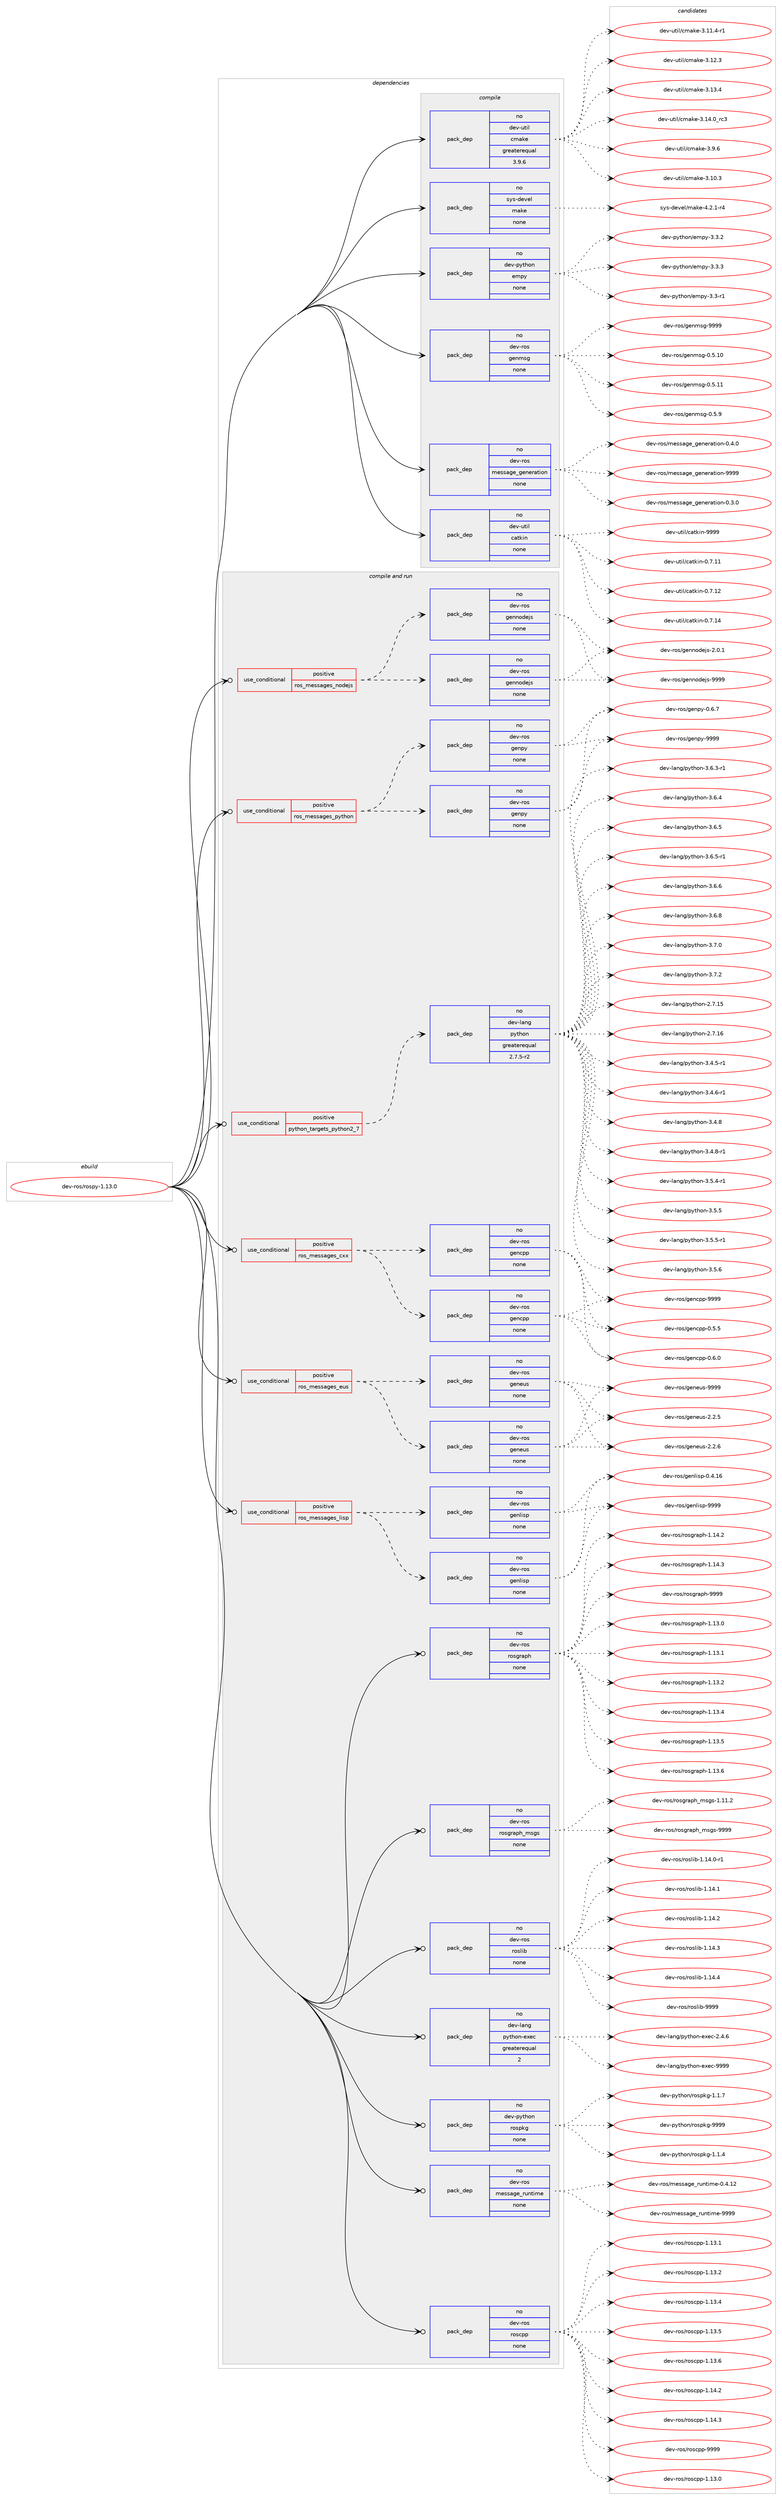 digraph prolog {

# *************
# Graph options
# *************

newrank=true;
concentrate=true;
compound=true;
graph [rankdir=LR,fontname=Helvetica,fontsize=10,ranksep=1.5];#, ranksep=2.5, nodesep=0.2];
edge  [arrowhead=vee];
node  [fontname=Helvetica,fontsize=10];

# **********
# The ebuild
# **********

subgraph cluster_leftcol {
color=gray;
rank=same;
label=<<i>ebuild</i>>;
id [label="dev-ros/rospy-1.13.0", color=red, width=4, href="../dev-ros/rospy-1.13.0.svg"];
}

# ****************
# The dependencies
# ****************

subgraph cluster_midcol {
color=gray;
label=<<i>dependencies</i>>;
subgraph cluster_compile {
fillcolor="#eeeeee";
style=filled;
label=<<i>compile</i>>;
subgraph pack1053032 {
dependency1466496 [label=<<TABLE BORDER="0" CELLBORDER="1" CELLSPACING="0" CELLPADDING="4" WIDTH="220"><TR><TD ROWSPAN="6" CELLPADDING="30">pack_dep</TD></TR><TR><TD WIDTH="110">no</TD></TR><TR><TD>dev-python</TD></TR><TR><TD>empy</TD></TR><TR><TD>none</TD></TR><TR><TD></TD></TR></TABLE>>, shape=none, color=blue];
}
id:e -> dependency1466496:w [weight=20,style="solid",arrowhead="vee"];
subgraph pack1053033 {
dependency1466497 [label=<<TABLE BORDER="0" CELLBORDER="1" CELLSPACING="0" CELLPADDING="4" WIDTH="220"><TR><TD ROWSPAN="6" CELLPADDING="30">pack_dep</TD></TR><TR><TD WIDTH="110">no</TD></TR><TR><TD>dev-ros</TD></TR><TR><TD>genmsg</TD></TR><TR><TD>none</TD></TR><TR><TD></TD></TR></TABLE>>, shape=none, color=blue];
}
id:e -> dependency1466497:w [weight=20,style="solid",arrowhead="vee"];
subgraph pack1053034 {
dependency1466498 [label=<<TABLE BORDER="0" CELLBORDER="1" CELLSPACING="0" CELLPADDING="4" WIDTH="220"><TR><TD ROWSPAN="6" CELLPADDING="30">pack_dep</TD></TR><TR><TD WIDTH="110">no</TD></TR><TR><TD>dev-ros</TD></TR><TR><TD>message_generation</TD></TR><TR><TD>none</TD></TR><TR><TD></TD></TR></TABLE>>, shape=none, color=blue];
}
id:e -> dependency1466498:w [weight=20,style="solid",arrowhead="vee"];
subgraph pack1053035 {
dependency1466499 [label=<<TABLE BORDER="0" CELLBORDER="1" CELLSPACING="0" CELLPADDING="4" WIDTH="220"><TR><TD ROWSPAN="6" CELLPADDING="30">pack_dep</TD></TR><TR><TD WIDTH="110">no</TD></TR><TR><TD>dev-util</TD></TR><TR><TD>catkin</TD></TR><TR><TD>none</TD></TR><TR><TD></TD></TR></TABLE>>, shape=none, color=blue];
}
id:e -> dependency1466499:w [weight=20,style="solid",arrowhead="vee"];
subgraph pack1053036 {
dependency1466500 [label=<<TABLE BORDER="0" CELLBORDER="1" CELLSPACING="0" CELLPADDING="4" WIDTH="220"><TR><TD ROWSPAN="6" CELLPADDING="30">pack_dep</TD></TR><TR><TD WIDTH="110">no</TD></TR><TR><TD>dev-util</TD></TR><TR><TD>cmake</TD></TR><TR><TD>greaterequal</TD></TR><TR><TD>3.9.6</TD></TR></TABLE>>, shape=none, color=blue];
}
id:e -> dependency1466500:w [weight=20,style="solid",arrowhead="vee"];
subgraph pack1053037 {
dependency1466501 [label=<<TABLE BORDER="0" CELLBORDER="1" CELLSPACING="0" CELLPADDING="4" WIDTH="220"><TR><TD ROWSPAN="6" CELLPADDING="30">pack_dep</TD></TR><TR><TD WIDTH="110">no</TD></TR><TR><TD>sys-devel</TD></TR><TR><TD>make</TD></TR><TR><TD>none</TD></TR><TR><TD></TD></TR></TABLE>>, shape=none, color=blue];
}
id:e -> dependency1466501:w [weight=20,style="solid",arrowhead="vee"];
}
subgraph cluster_compileandrun {
fillcolor="#eeeeee";
style=filled;
label=<<i>compile and run</i>>;
subgraph cond390074 {
dependency1466502 [label=<<TABLE BORDER="0" CELLBORDER="1" CELLSPACING="0" CELLPADDING="4"><TR><TD ROWSPAN="3" CELLPADDING="10">use_conditional</TD></TR><TR><TD>positive</TD></TR><TR><TD>python_targets_python2_7</TD></TR></TABLE>>, shape=none, color=red];
subgraph pack1053038 {
dependency1466503 [label=<<TABLE BORDER="0" CELLBORDER="1" CELLSPACING="0" CELLPADDING="4" WIDTH="220"><TR><TD ROWSPAN="6" CELLPADDING="30">pack_dep</TD></TR><TR><TD WIDTH="110">no</TD></TR><TR><TD>dev-lang</TD></TR><TR><TD>python</TD></TR><TR><TD>greaterequal</TD></TR><TR><TD>2.7.5-r2</TD></TR></TABLE>>, shape=none, color=blue];
}
dependency1466502:e -> dependency1466503:w [weight=20,style="dashed",arrowhead="vee"];
}
id:e -> dependency1466502:w [weight=20,style="solid",arrowhead="odotvee"];
subgraph cond390075 {
dependency1466504 [label=<<TABLE BORDER="0" CELLBORDER="1" CELLSPACING="0" CELLPADDING="4"><TR><TD ROWSPAN="3" CELLPADDING="10">use_conditional</TD></TR><TR><TD>positive</TD></TR><TR><TD>ros_messages_cxx</TD></TR></TABLE>>, shape=none, color=red];
subgraph pack1053039 {
dependency1466505 [label=<<TABLE BORDER="0" CELLBORDER="1" CELLSPACING="0" CELLPADDING="4" WIDTH="220"><TR><TD ROWSPAN="6" CELLPADDING="30">pack_dep</TD></TR><TR><TD WIDTH="110">no</TD></TR><TR><TD>dev-ros</TD></TR><TR><TD>gencpp</TD></TR><TR><TD>none</TD></TR><TR><TD></TD></TR></TABLE>>, shape=none, color=blue];
}
dependency1466504:e -> dependency1466505:w [weight=20,style="dashed",arrowhead="vee"];
subgraph pack1053040 {
dependency1466506 [label=<<TABLE BORDER="0" CELLBORDER="1" CELLSPACING="0" CELLPADDING="4" WIDTH="220"><TR><TD ROWSPAN="6" CELLPADDING="30">pack_dep</TD></TR><TR><TD WIDTH="110">no</TD></TR><TR><TD>dev-ros</TD></TR><TR><TD>gencpp</TD></TR><TR><TD>none</TD></TR><TR><TD></TD></TR></TABLE>>, shape=none, color=blue];
}
dependency1466504:e -> dependency1466506:w [weight=20,style="dashed",arrowhead="vee"];
}
id:e -> dependency1466504:w [weight=20,style="solid",arrowhead="odotvee"];
subgraph cond390076 {
dependency1466507 [label=<<TABLE BORDER="0" CELLBORDER="1" CELLSPACING="0" CELLPADDING="4"><TR><TD ROWSPAN="3" CELLPADDING="10">use_conditional</TD></TR><TR><TD>positive</TD></TR><TR><TD>ros_messages_eus</TD></TR></TABLE>>, shape=none, color=red];
subgraph pack1053041 {
dependency1466508 [label=<<TABLE BORDER="0" CELLBORDER="1" CELLSPACING="0" CELLPADDING="4" WIDTH="220"><TR><TD ROWSPAN="6" CELLPADDING="30">pack_dep</TD></TR><TR><TD WIDTH="110">no</TD></TR><TR><TD>dev-ros</TD></TR><TR><TD>geneus</TD></TR><TR><TD>none</TD></TR><TR><TD></TD></TR></TABLE>>, shape=none, color=blue];
}
dependency1466507:e -> dependency1466508:w [weight=20,style="dashed",arrowhead="vee"];
subgraph pack1053042 {
dependency1466509 [label=<<TABLE BORDER="0" CELLBORDER="1" CELLSPACING="0" CELLPADDING="4" WIDTH="220"><TR><TD ROWSPAN="6" CELLPADDING="30">pack_dep</TD></TR><TR><TD WIDTH="110">no</TD></TR><TR><TD>dev-ros</TD></TR><TR><TD>geneus</TD></TR><TR><TD>none</TD></TR><TR><TD></TD></TR></TABLE>>, shape=none, color=blue];
}
dependency1466507:e -> dependency1466509:w [weight=20,style="dashed",arrowhead="vee"];
}
id:e -> dependency1466507:w [weight=20,style="solid",arrowhead="odotvee"];
subgraph cond390077 {
dependency1466510 [label=<<TABLE BORDER="0" CELLBORDER="1" CELLSPACING="0" CELLPADDING="4"><TR><TD ROWSPAN="3" CELLPADDING="10">use_conditional</TD></TR><TR><TD>positive</TD></TR><TR><TD>ros_messages_lisp</TD></TR></TABLE>>, shape=none, color=red];
subgraph pack1053043 {
dependency1466511 [label=<<TABLE BORDER="0" CELLBORDER="1" CELLSPACING="0" CELLPADDING="4" WIDTH="220"><TR><TD ROWSPAN="6" CELLPADDING="30">pack_dep</TD></TR><TR><TD WIDTH="110">no</TD></TR><TR><TD>dev-ros</TD></TR><TR><TD>genlisp</TD></TR><TR><TD>none</TD></TR><TR><TD></TD></TR></TABLE>>, shape=none, color=blue];
}
dependency1466510:e -> dependency1466511:w [weight=20,style="dashed",arrowhead="vee"];
subgraph pack1053044 {
dependency1466512 [label=<<TABLE BORDER="0" CELLBORDER="1" CELLSPACING="0" CELLPADDING="4" WIDTH="220"><TR><TD ROWSPAN="6" CELLPADDING="30">pack_dep</TD></TR><TR><TD WIDTH="110">no</TD></TR><TR><TD>dev-ros</TD></TR><TR><TD>genlisp</TD></TR><TR><TD>none</TD></TR><TR><TD></TD></TR></TABLE>>, shape=none, color=blue];
}
dependency1466510:e -> dependency1466512:w [weight=20,style="dashed",arrowhead="vee"];
}
id:e -> dependency1466510:w [weight=20,style="solid",arrowhead="odotvee"];
subgraph cond390078 {
dependency1466513 [label=<<TABLE BORDER="0" CELLBORDER="1" CELLSPACING="0" CELLPADDING="4"><TR><TD ROWSPAN="3" CELLPADDING="10">use_conditional</TD></TR><TR><TD>positive</TD></TR><TR><TD>ros_messages_nodejs</TD></TR></TABLE>>, shape=none, color=red];
subgraph pack1053045 {
dependency1466514 [label=<<TABLE BORDER="0" CELLBORDER="1" CELLSPACING="0" CELLPADDING="4" WIDTH="220"><TR><TD ROWSPAN="6" CELLPADDING="30">pack_dep</TD></TR><TR><TD WIDTH="110">no</TD></TR><TR><TD>dev-ros</TD></TR><TR><TD>gennodejs</TD></TR><TR><TD>none</TD></TR><TR><TD></TD></TR></TABLE>>, shape=none, color=blue];
}
dependency1466513:e -> dependency1466514:w [weight=20,style="dashed",arrowhead="vee"];
subgraph pack1053046 {
dependency1466515 [label=<<TABLE BORDER="0" CELLBORDER="1" CELLSPACING="0" CELLPADDING="4" WIDTH="220"><TR><TD ROWSPAN="6" CELLPADDING="30">pack_dep</TD></TR><TR><TD WIDTH="110">no</TD></TR><TR><TD>dev-ros</TD></TR><TR><TD>gennodejs</TD></TR><TR><TD>none</TD></TR><TR><TD></TD></TR></TABLE>>, shape=none, color=blue];
}
dependency1466513:e -> dependency1466515:w [weight=20,style="dashed",arrowhead="vee"];
}
id:e -> dependency1466513:w [weight=20,style="solid",arrowhead="odotvee"];
subgraph cond390079 {
dependency1466516 [label=<<TABLE BORDER="0" CELLBORDER="1" CELLSPACING="0" CELLPADDING="4"><TR><TD ROWSPAN="3" CELLPADDING="10">use_conditional</TD></TR><TR><TD>positive</TD></TR><TR><TD>ros_messages_python</TD></TR></TABLE>>, shape=none, color=red];
subgraph pack1053047 {
dependency1466517 [label=<<TABLE BORDER="0" CELLBORDER="1" CELLSPACING="0" CELLPADDING="4" WIDTH="220"><TR><TD ROWSPAN="6" CELLPADDING="30">pack_dep</TD></TR><TR><TD WIDTH="110">no</TD></TR><TR><TD>dev-ros</TD></TR><TR><TD>genpy</TD></TR><TR><TD>none</TD></TR><TR><TD></TD></TR></TABLE>>, shape=none, color=blue];
}
dependency1466516:e -> dependency1466517:w [weight=20,style="dashed",arrowhead="vee"];
subgraph pack1053048 {
dependency1466518 [label=<<TABLE BORDER="0" CELLBORDER="1" CELLSPACING="0" CELLPADDING="4" WIDTH="220"><TR><TD ROWSPAN="6" CELLPADDING="30">pack_dep</TD></TR><TR><TD WIDTH="110">no</TD></TR><TR><TD>dev-ros</TD></TR><TR><TD>genpy</TD></TR><TR><TD>none</TD></TR><TR><TD></TD></TR></TABLE>>, shape=none, color=blue];
}
dependency1466516:e -> dependency1466518:w [weight=20,style="dashed",arrowhead="vee"];
}
id:e -> dependency1466516:w [weight=20,style="solid",arrowhead="odotvee"];
subgraph pack1053049 {
dependency1466519 [label=<<TABLE BORDER="0" CELLBORDER="1" CELLSPACING="0" CELLPADDING="4" WIDTH="220"><TR><TD ROWSPAN="6" CELLPADDING="30">pack_dep</TD></TR><TR><TD WIDTH="110">no</TD></TR><TR><TD>dev-lang</TD></TR><TR><TD>python-exec</TD></TR><TR><TD>greaterequal</TD></TR><TR><TD>2</TD></TR></TABLE>>, shape=none, color=blue];
}
id:e -> dependency1466519:w [weight=20,style="solid",arrowhead="odotvee"];
subgraph pack1053050 {
dependency1466520 [label=<<TABLE BORDER="0" CELLBORDER="1" CELLSPACING="0" CELLPADDING="4" WIDTH="220"><TR><TD ROWSPAN="6" CELLPADDING="30">pack_dep</TD></TR><TR><TD WIDTH="110">no</TD></TR><TR><TD>dev-python</TD></TR><TR><TD>rospkg</TD></TR><TR><TD>none</TD></TR><TR><TD></TD></TR></TABLE>>, shape=none, color=blue];
}
id:e -> dependency1466520:w [weight=20,style="solid",arrowhead="odotvee"];
subgraph pack1053051 {
dependency1466521 [label=<<TABLE BORDER="0" CELLBORDER="1" CELLSPACING="0" CELLPADDING="4" WIDTH="220"><TR><TD ROWSPAN="6" CELLPADDING="30">pack_dep</TD></TR><TR><TD WIDTH="110">no</TD></TR><TR><TD>dev-ros</TD></TR><TR><TD>message_runtime</TD></TR><TR><TD>none</TD></TR><TR><TD></TD></TR></TABLE>>, shape=none, color=blue];
}
id:e -> dependency1466521:w [weight=20,style="solid",arrowhead="odotvee"];
subgraph pack1053052 {
dependency1466522 [label=<<TABLE BORDER="0" CELLBORDER="1" CELLSPACING="0" CELLPADDING="4" WIDTH="220"><TR><TD ROWSPAN="6" CELLPADDING="30">pack_dep</TD></TR><TR><TD WIDTH="110">no</TD></TR><TR><TD>dev-ros</TD></TR><TR><TD>roscpp</TD></TR><TR><TD>none</TD></TR><TR><TD></TD></TR></TABLE>>, shape=none, color=blue];
}
id:e -> dependency1466522:w [weight=20,style="solid",arrowhead="odotvee"];
subgraph pack1053053 {
dependency1466523 [label=<<TABLE BORDER="0" CELLBORDER="1" CELLSPACING="0" CELLPADDING="4" WIDTH="220"><TR><TD ROWSPAN="6" CELLPADDING="30">pack_dep</TD></TR><TR><TD WIDTH="110">no</TD></TR><TR><TD>dev-ros</TD></TR><TR><TD>rosgraph</TD></TR><TR><TD>none</TD></TR><TR><TD></TD></TR></TABLE>>, shape=none, color=blue];
}
id:e -> dependency1466523:w [weight=20,style="solid",arrowhead="odotvee"];
subgraph pack1053054 {
dependency1466524 [label=<<TABLE BORDER="0" CELLBORDER="1" CELLSPACING="0" CELLPADDING="4" WIDTH="220"><TR><TD ROWSPAN="6" CELLPADDING="30">pack_dep</TD></TR><TR><TD WIDTH="110">no</TD></TR><TR><TD>dev-ros</TD></TR><TR><TD>rosgraph_msgs</TD></TR><TR><TD>none</TD></TR><TR><TD></TD></TR></TABLE>>, shape=none, color=blue];
}
id:e -> dependency1466524:w [weight=20,style="solid",arrowhead="odotvee"];
subgraph pack1053055 {
dependency1466525 [label=<<TABLE BORDER="0" CELLBORDER="1" CELLSPACING="0" CELLPADDING="4" WIDTH="220"><TR><TD ROWSPAN="6" CELLPADDING="30">pack_dep</TD></TR><TR><TD WIDTH="110">no</TD></TR><TR><TD>dev-ros</TD></TR><TR><TD>roslib</TD></TR><TR><TD>none</TD></TR><TR><TD></TD></TR></TABLE>>, shape=none, color=blue];
}
id:e -> dependency1466525:w [weight=20,style="solid",arrowhead="odotvee"];
}
subgraph cluster_run {
fillcolor="#eeeeee";
style=filled;
label=<<i>run</i>>;
}
}

# **************
# The candidates
# **************

subgraph cluster_choices {
rank=same;
color=gray;
label=<<i>candidates</i>>;

subgraph choice1053032 {
color=black;
nodesep=1;
choice1001011184511212111610411111047101109112121455146514511449 [label="dev-python/empy-3.3-r1", color=red, width=4,href="../dev-python/empy-3.3-r1.svg"];
choice1001011184511212111610411111047101109112121455146514650 [label="dev-python/empy-3.3.2", color=red, width=4,href="../dev-python/empy-3.3.2.svg"];
choice1001011184511212111610411111047101109112121455146514651 [label="dev-python/empy-3.3.3", color=red, width=4,href="../dev-python/empy-3.3.3.svg"];
dependency1466496:e -> choice1001011184511212111610411111047101109112121455146514511449:w [style=dotted,weight="100"];
dependency1466496:e -> choice1001011184511212111610411111047101109112121455146514650:w [style=dotted,weight="100"];
dependency1466496:e -> choice1001011184511212111610411111047101109112121455146514651:w [style=dotted,weight="100"];
}
subgraph choice1053033 {
color=black;
nodesep=1;
choice100101118451141111154710310111010911510345484653464948 [label="dev-ros/genmsg-0.5.10", color=red, width=4,href="../dev-ros/genmsg-0.5.10.svg"];
choice100101118451141111154710310111010911510345484653464949 [label="dev-ros/genmsg-0.5.11", color=red, width=4,href="../dev-ros/genmsg-0.5.11.svg"];
choice1001011184511411111547103101110109115103454846534657 [label="dev-ros/genmsg-0.5.9", color=red, width=4,href="../dev-ros/genmsg-0.5.9.svg"];
choice10010111845114111115471031011101091151034557575757 [label="dev-ros/genmsg-9999", color=red, width=4,href="../dev-ros/genmsg-9999.svg"];
dependency1466497:e -> choice100101118451141111154710310111010911510345484653464948:w [style=dotted,weight="100"];
dependency1466497:e -> choice100101118451141111154710310111010911510345484653464949:w [style=dotted,weight="100"];
dependency1466497:e -> choice1001011184511411111547103101110109115103454846534657:w [style=dotted,weight="100"];
dependency1466497:e -> choice10010111845114111115471031011101091151034557575757:w [style=dotted,weight="100"];
}
subgraph choice1053034 {
color=black;
nodesep=1;
choice1001011184511411111547109101115115971031019510310111010111497116105111110454846514648 [label="dev-ros/message_generation-0.3.0", color=red, width=4,href="../dev-ros/message_generation-0.3.0.svg"];
choice1001011184511411111547109101115115971031019510310111010111497116105111110454846524648 [label="dev-ros/message_generation-0.4.0", color=red, width=4,href="../dev-ros/message_generation-0.4.0.svg"];
choice10010111845114111115471091011151159710310195103101110101114971161051111104557575757 [label="dev-ros/message_generation-9999", color=red, width=4,href="../dev-ros/message_generation-9999.svg"];
dependency1466498:e -> choice1001011184511411111547109101115115971031019510310111010111497116105111110454846514648:w [style=dotted,weight="100"];
dependency1466498:e -> choice1001011184511411111547109101115115971031019510310111010111497116105111110454846524648:w [style=dotted,weight="100"];
dependency1466498:e -> choice10010111845114111115471091011151159710310195103101110101114971161051111104557575757:w [style=dotted,weight="100"];
}
subgraph choice1053035 {
color=black;
nodesep=1;
choice1001011184511711610510847999711610710511045484655464949 [label="dev-util/catkin-0.7.11", color=red, width=4,href="../dev-util/catkin-0.7.11.svg"];
choice1001011184511711610510847999711610710511045484655464950 [label="dev-util/catkin-0.7.12", color=red, width=4,href="../dev-util/catkin-0.7.12.svg"];
choice1001011184511711610510847999711610710511045484655464952 [label="dev-util/catkin-0.7.14", color=red, width=4,href="../dev-util/catkin-0.7.14.svg"];
choice100101118451171161051084799971161071051104557575757 [label="dev-util/catkin-9999", color=red, width=4,href="../dev-util/catkin-9999.svg"];
dependency1466499:e -> choice1001011184511711610510847999711610710511045484655464949:w [style=dotted,weight="100"];
dependency1466499:e -> choice1001011184511711610510847999711610710511045484655464950:w [style=dotted,weight="100"];
dependency1466499:e -> choice1001011184511711610510847999711610710511045484655464952:w [style=dotted,weight="100"];
dependency1466499:e -> choice100101118451171161051084799971161071051104557575757:w [style=dotted,weight="100"];
}
subgraph choice1053036 {
color=black;
nodesep=1;
choice1001011184511711610510847991099710710145514649484651 [label="dev-util/cmake-3.10.3", color=red, width=4,href="../dev-util/cmake-3.10.3.svg"];
choice10010111845117116105108479910997107101455146494946524511449 [label="dev-util/cmake-3.11.4-r1", color=red, width=4,href="../dev-util/cmake-3.11.4-r1.svg"];
choice1001011184511711610510847991099710710145514649504651 [label="dev-util/cmake-3.12.3", color=red, width=4,href="../dev-util/cmake-3.12.3.svg"];
choice1001011184511711610510847991099710710145514649514652 [label="dev-util/cmake-3.13.4", color=red, width=4,href="../dev-util/cmake-3.13.4.svg"];
choice1001011184511711610510847991099710710145514649524648951149951 [label="dev-util/cmake-3.14.0_rc3", color=red, width=4,href="../dev-util/cmake-3.14.0_rc3.svg"];
choice10010111845117116105108479910997107101455146574654 [label="dev-util/cmake-3.9.6", color=red, width=4,href="../dev-util/cmake-3.9.6.svg"];
dependency1466500:e -> choice1001011184511711610510847991099710710145514649484651:w [style=dotted,weight="100"];
dependency1466500:e -> choice10010111845117116105108479910997107101455146494946524511449:w [style=dotted,weight="100"];
dependency1466500:e -> choice1001011184511711610510847991099710710145514649504651:w [style=dotted,weight="100"];
dependency1466500:e -> choice1001011184511711610510847991099710710145514649514652:w [style=dotted,weight="100"];
dependency1466500:e -> choice1001011184511711610510847991099710710145514649524648951149951:w [style=dotted,weight="100"];
dependency1466500:e -> choice10010111845117116105108479910997107101455146574654:w [style=dotted,weight="100"];
}
subgraph choice1053037 {
color=black;
nodesep=1;
choice1151211154510010111810110847109971071014552465046494511452 [label="sys-devel/make-4.2.1-r4", color=red, width=4,href="../sys-devel/make-4.2.1-r4.svg"];
dependency1466501:e -> choice1151211154510010111810110847109971071014552465046494511452:w [style=dotted,weight="100"];
}
subgraph choice1053038 {
color=black;
nodesep=1;
choice10010111845108971101034711212111610411111045504655464953 [label="dev-lang/python-2.7.15", color=red, width=4,href="../dev-lang/python-2.7.15.svg"];
choice10010111845108971101034711212111610411111045504655464954 [label="dev-lang/python-2.7.16", color=red, width=4,href="../dev-lang/python-2.7.16.svg"];
choice1001011184510897110103471121211161041111104551465246534511449 [label="dev-lang/python-3.4.5-r1", color=red, width=4,href="../dev-lang/python-3.4.5-r1.svg"];
choice1001011184510897110103471121211161041111104551465246544511449 [label="dev-lang/python-3.4.6-r1", color=red, width=4,href="../dev-lang/python-3.4.6-r1.svg"];
choice100101118451089711010347112121116104111110455146524656 [label="dev-lang/python-3.4.8", color=red, width=4,href="../dev-lang/python-3.4.8.svg"];
choice1001011184510897110103471121211161041111104551465246564511449 [label="dev-lang/python-3.4.8-r1", color=red, width=4,href="../dev-lang/python-3.4.8-r1.svg"];
choice1001011184510897110103471121211161041111104551465346524511449 [label="dev-lang/python-3.5.4-r1", color=red, width=4,href="../dev-lang/python-3.5.4-r1.svg"];
choice100101118451089711010347112121116104111110455146534653 [label="dev-lang/python-3.5.5", color=red, width=4,href="../dev-lang/python-3.5.5.svg"];
choice1001011184510897110103471121211161041111104551465346534511449 [label="dev-lang/python-3.5.5-r1", color=red, width=4,href="../dev-lang/python-3.5.5-r1.svg"];
choice100101118451089711010347112121116104111110455146534654 [label="dev-lang/python-3.5.6", color=red, width=4,href="../dev-lang/python-3.5.6.svg"];
choice1001011184510897110103471121211161041111104551465446514511449 [label="dev-lang/python-3.6.3-r1", color=red, width=4,href="../dev-lang/python-3.6.3-r1.svg"];
choice100101118451089711010347112121116104111110455146544652 [label="dev-lang/python-3.6.4", color=red, width=4,href="../dev-lang/python-3.6.4.svg"];
choice100101118451089711010347112121116104111110455146544653 [label="dev-lang/python-3.6.5", color=red, width=4,href="../dev-lang/python-3.6.5.svg"];
choice1001011184510897110103471121211161041111104551465446534511449 [label="dev-lang/python-3.6.5-r1", color=red, width=4,href="../dev-lang/python-3.6.5-r1.svg"];
choice100101118451089711010347112121116104111110455146544654 [label="dev-lang/python-3.6.6", color=red, width=4,href="../dev-lang/python-3.6.6.svg"];
choice100101118451089711010347112121116104111110455146544656 [label="dev-lang/python-3.6.8", color=red, width=4,href="../dev-lang/python-3.6.8.svg"];
choice100101118451089711010347112121116104111110455146554648 [label="dev-lang/python-3.7.0", color=red, width=4,href="../dev-lang/python-3.7.0.svg"];
choice100101118451089711010347112121116104111110455146554650 [label="dev-lang/python-3.7.2", color=red, width=4,href="../dev-lang/python-3.7.2.svg"];
dependency1466503:e -> choice10010111845108971101034711212111610411111045504655464953:w [style=dotted,weight="100"];
dependency1466503:e -> choice10010111845108971101034711212111610411111045504655464954:w [style=dotted,weight="100"];
dependency1466503:e -> choice1001011184510897110103471121211161041111104551465246534511449:w [style=dotted,weight="100"];
dependency1466503:e -> choice1001011184510897110103471121211161041111104551465246544511449:w [style=dotted,weight="100"];
dependency1466503:e -> choice100101118451089711010347112121116104111110455146524656:w [style=dotted,weight="100"];
dependency1466503:e -> choice1001011184510897110103471121211161041111104551465246564511449:w [style=dotted,weight="100"];
dependency1466503:e -> choice1001011184510897110103471121211161041111104551465346524511449:w [style=dotted,weight="100"];
dependency1466503:e -> choice100101118451089711010347112121116104111110455146534653:w [style=dotted,weight="100"];
dependency1466503:e -> choice1001011184510897110103471121211161041111104551465346534511449:w [style=dotted,weight="100"];
dependency1466503:e -> choice100101118451089711010347112121116104111110455146534654:w [style=dotted,weight="100"];
dependency1466503:e -> choice1001011184510897110103471121211161041111104551465446514511449:w [style=dotted,weight="100"];
dependency1466503:e -> choice100101118451089711010347112121116104111110455146544652:w [style=dotted,weight="100"];
dependency1466503:e -> choice100101118451089711010347112121116104111110455146544653:w [style=dotted,weight="100"];
dependency1466503:e -> choice1001011184510897110103471121211161041111104551465446534511449:w [style=dotted,weight="100"];
dependency1466503:e -> choice100101118451089711010347112121116104111110455146544654:w [style=dotted,weight="100"];
dependency1466503:e -> choice100101118451089711010347112121116104111110455146544656:w [style=dotted,weight="100"];
dependency1466503:e -> choice100101118451089711010347112121116104111110455146554648:w [style=dotted,weight="100"];
dependency1466503:e -> choice100101118451089711010347112121116104111110455146554650:w [style=dotted,weight="100"];
}
subgraph choice1053039 {
color=black;
nodesep=1;
choice100101118451141111154710310111099112112454846534653 [label="dev-ros/gencpp-0.5.5", color=red, width=4,href="../dev-ros/gencpp-0.5.5.svg"];
choice100101118451141111154710310111099112112454846544648 [label="dev-ros/gencpp-0.6.0", color=red, width=4,href="../dev-ros/gencpp-0.6.0.svg"];
choice1001011184511411111547103101110991121124557575757 [label="dev-ros/gencpp-9999", color=red, width=4,href="../dev-ros/gencpp-9999.svg"];
dependency1466505:e -> choice100101118451141111154710310111099112112454846534653:w [style=dotted,weight="100"];
dependency1466505:e -> choice100101118451141111154710310111099112112454846544648:w [style=dotted,weight="100"];
dependency1466505:e -> choice1001011184511411111547103101110991121124557575757:w [style=dotted,weight="100"];
}
subgraph choice1053040 {
color=black;
nodesep=1;
choice100101118451141111154710310111099112112454846534653 [label="dev-ros/gencpp-0.5.5", color=red, width=4,href="../dev-ros/gencpp-0.5.5.svg"];
choice100101118451141111154710310111099112112454846544648 [label="dev-ros/gencpp-0.6.0", color=red, width=4,href="../dev-ros/gencpp-0.6.0.svg"];
choice1001011184511411111547103101110991121124557575757 [label="dev-ros/gencpp-9999", color=red, width=4,href="../dev-ros/gencpp-9999.svg"];
dependency1466506:e -> choice100101118451141111154710310111099112112454846534653:w [style=dotted,weight="100"];
dependency1466506:e -> choice100101118451141111154710310111099112112454846544648:w [style=dotted,weight="100"];
dependency1466506:e -> choice1001011184511411111547103101110991121124557575757:w [style=dotted,weight="100"];
}
subgraph choice1053041 {
color=black;
nodesep=1;
choice1001011184511411111547103101110101117115455046504653 [label="dev-ros/geneus-2.2.5", color=red, width=4,href="../dev-ros/geneus-2.2.5.svg"];
choice1001011184511411111547103101110101117115455046504654 [label="dev-ros/geneus-2.2.6", color=red, width=4,href="../dev-ros/geneus-2.2.6.svg"];
choice10010111845114111115471031011101011171154557575757 [label="dev-ros/geneus-9999", color=red, width=4,href="../dev-ros/geneus-9999.svg"];
dependency1466508:e -> choice1001011184511411111547103101110101117115455046504653:w [style=dotted,weight="100"];
dependency1466508:e -> choice1001011184511411111547103101110101117115455046504654:w [style=dotted,weight="100"];
dependency1466508:e -> choice10010111845114111115471031011101011171154557575757:w [style=dotted,weight="100"];
}
subgraph choice1053042 {
color=black;
nodesep=1;
choice1001011184511411111547103101110101117115455046504653 [label="dev-ros/geneus-2.2.5", color=red, width=4,href="../dev-ros/geneus-2.2.5.svg"];
choice1001011184511411111547103101110101117115455046504654 [label="dev-ros/geneus-2.2.6", color=red, width=4,href="../dev-ros/geneus-2.2.6.svg"];
choice10010111845114111115471031011101011171154557575757 [label="dev-ros/geneus-9999", color=red, width=4,href="../dev-ros/geneus-9999.svg"];
dependency1466509:e -> choice1001011184511411111547103101110101117115455046504653:w [style=dotted,weight="100"];
dependency1466509:e -> choice1001011184511411111547103101110101117115455046504654:w [style=dotted,weight="100"];
dependency1466509:e -> choice10010111845114111115471031011101011171154557575757:w [style=dotted,weight="100"];
}
subgraph choice1053043 {
color=black;
nodesep=1;
choice100101118451141111154710310111010810511511245484652464954 [label="dev-ros/genlisp-0.4.16", color=red, width=4,href="../dev-ros/genlisp-0.4.16.svg"];
choice10010111845114111115471031011101081051151124557575757 [label="dev-ros/genlisp-9999", color=red, width=4,href="../dev-ros/genlisp-9999.svg"];
dependency1466511:e -> choice100101118451141111154710310111010810511511245484652464954:w [style=dotted,weight="100"];
dependency1466511:e -> choice10010111845114111115471031011101081051151124557575757:w [style=dotted,weight="100"];
}
subgraph choice1053044 {
color=black;
nodesep=1;
choice100101118451141111154710310111010810511511245484652464954 [label="dev-ros/genlisp-0.4.16", color=red, width=4,href="../dev-ros/genlisp-0.4.16.svg"];
choice10010111845114111115471031011101081051151124557575757 [label="dev-ros/genlisp-9999", color=red, width=4,href="../dev-ros/genlisp-9999.svg"];
dependency1466512:e -> choice100101118451141111154710310111010810511511245484652464954:w [style=dotted,weight="100"];
dependency1466512:e -> choice10010111845114111115471031011101081051151124557575757:w [style=dotted,weight="100"];
}
subgraph choice1053045 {
color=black;
nodesep=1;
choice1001011184511411111547103101110110111100101106115455046484649 [label="dev-ros/gennodejs-2.0.1", color=red, width=4,href="../dev-ros/gennodejs-2.0.1.svg"];
choice10010111845114111115471031011101101111001011061154557575757 [label="dev-ros/gennodejs-9999", color=red, width=4,href="../dev-ros/gennodejs-9999.svg"];
dependency1466514:e -> choice1001011184511411111547103101110110111100101106115455046484649:w [style=dotted,weight="100"];
dependency1466514:e -> choice10010111845114111115471031011101101111001011061154557575757:w [style=dotted,weight="100"];
}
subgraph choice1053046 {
color=black;
nodesep=1;
choice1001011184511411111547103101110110111100101106115455046484649 [label="dev-ros/gennodejs-2.0.1", color=red, width=4,href="../dev-ros/gennodejs-2.0.1.svg"];
choice10010111845114111115471031011101101111001011061154557575757 [label="dev-ros/gennodejs-9999", color=red, width=4,href="../dev-ros/gennodejs-9999.svg"];
dependency1466515:e -> choice1001011184511411111547103101110110111100101106115455046484649:w [style=dotted,weight="100"];
dependency1466515:e -> choice10010111845114111115471031011101101111001011061154557575757:w [style=dotted,weight="100"];
}
subgraph choice1053047 {
color=black;
nodesep=1;
choice1001011184511411111547103101110112121454846544655 [label="dev-ros/genpy-0.6.7", color=red, width=4,href="../dev-ros/genpy-0.6.7.svg"];
choice10010111845114111115471031011101121214557575757 [label="dev-ros/genpy-9999", color=red, width=4,href="../dev-ros/genpy-9999.svg"];
dependency1466517:e -> choice1001011184511411111547103101110112121454846544655:w [style=dotted,weight="100"];
dependency1466517:e -> choice10010111845114111115471031011101121214557575757:w [style=dotted,weight="100"];
}
subgraph choice1053048 {
color=black;
nodesep=1;
choice1001011184511411111547103101110112121454846544655 [label="dev-ros/genpy-0.6.7", color=red, width=4,href="../dev-ros/genpy-0.6.7.svg"];
choice10010111845114111115471031011101121214557575757 [label="dev-ros/genpy-9999", color=red, width=4,href="../dev-ros/genpy-9999.svg"];
dependency1466518:e -> choice1001011184511411111547103101110112121454846544655:w [style=dotted,weight="100"];
dependency1466518:e -> choice10010111845114111115471031011101121214557575757:w [style=dotted,weight="100"];
}
subgraph choice1053049 {
color=black;
nodesep=1;
choice1001011184510897110103471121211161041111104510112010199455046524654 [label="dev-lang/python-exec-2.4.6", color=red, width=4,href="../dev-lang/python-exec-2.4.6.svg"];
choice10010111845108971101034711212111610411111045101120101994557575757 [label="dev-lang/python-exec-9999", color=red, width=4,href="../dev-lang/python-exec-9999.svg"];
dependency1466519:e -> choice1001011184510897110103471121211161041111104510112010199455046524654:w [style=dotted,weight="100"];
dependency1466519:e -> choice10010111845108971101034711212111610411111045101120101994557575757:w [style=dotted,weight="100"];
}
subgraph choice1053050 {
color=black;
nodesep=1;
choice1001011184511212111610411111047114111115112107103454946494652 [label="dev-python/rospkg-1.1.4", color=red, width=4,href="../dev-python/rospkg-1.1.4.svg"];
choice1001011184511212111610411111047114111115112107103454946494655 [label="dev-python/rospkg-1.1.7", color=red, width=4,href="../dev-python/rospkg-1.1.7.svg"];
choice10010111845112121116104111110471141111151121071034557575757 [label="dev-python/rospkg-9999", color=red, width=4,href="../dev-python/rospkg-9999.svg"];
dependency1466520:e -> choice1001011184511212111610411111047114111115112107103454946494652:w [style=dotted,weight="100"];
dependency1466520:e -> choice1001011184511212111610411111047114111115112107103454946494655:w [style=dotted,weight="100"];
dependency1466520:e -> choice10010111845112121116104111110471141111151121071034557575757:w [style=dotted,weight="100"];
}
subgraph choice1053051 {
color=black;
nodesep=1;
choice1001011184511411111547109101115115971031019511411711011610510910145484652464950 [label="dev-ros/message_runtime-0.4.12", color=red, width=4,href="../dev-ros/message_runtime-0.4.12.svg"];
choice100101118451141111154710910111511597103101951141171101161051091014557575757 [label="dev-ros/message_runtime-9999", color=red, width=4,href="../dev-ros/message_runtime-9999.svg"];
dependency1466521:e -> choice1001011184511411111547109101115115971031019511411711011610510910145484652464950:w [style=dotted,weight="100"];
dependency1466521:e -> choice100101118451141111154710910111511597103101951141171101161051091014557575757:w [style=dotted,weight="100"];
}
subgraph choice1053052 {
color=black;
nodesep=1;
choice10010111845114111115471141111159911211245494649514648 [label="dev-ros/roscpp-1.13.0", color=red, width=4,href="../dev-ros/roscpp-1.13.0.svg"];
choice10010111845114111115471141111159911211245494649514649 [label="dev-ros/roscpp-1.13.1", color=red, width=4,href="../dev-ros/roscpp-1.13.1.svg"];
choice10010111845114111115471141111159911211245494649514650 [label="dev-ros/roscpp-1.13.2", color=red, width=4,href="../dev-ros/roscpp-1.13.2.svg"];
choice10010111845114111115471141111159911211245494649514652 [label="dev-ros/roscpp-1.13.4", color=red, width=4,href="../dev-ros/roscpp-1.13.4.svg"];
choice10010111845114111115471141111159911211245494649514653 [label="dev-ros/roscpp-1.13.5", color=red, width=4,href="../dev-ros/roscpp-1.13.5.svg"];
choice10010111845114111115471141111159911211245494649514654 [label="dev-ros/roscpp-1.13.6", color=red, width=4,href="../dev-ros/roscpp-1.13.6.svg"];
choice10010111845114111115471141111159911211245494649524650 [label="dev-ros/roscpp-1.14.2", color=red, width=4,href="../dev-ros/roscpp-1.14.2.svg"];
choice10010111845114111115471141111159911211245494649524651 [label="dev-ros/roscpp-1.14.3", color=red, width=4,href="../dev-ros/roscpp-1.14.3.svg"];
choice1001011184511411111547114111115991121124557575757 [label="dev-ros/roscpp-9999", color=red, width=4,href="../dev-ros/roscpp-9999.svg"];
dependency1466522:e -> choice10010111845114111115471141111159911211245494649514648:w [style=dotted,weight="100"];
dependency1466522:e -> choice10010111845114111115471141111159911211245494649514649:w [style=dotted,weight="100"];
dependency1466522:e -> choice10010111845114111115471141111159911211245494649514650:w [style=dotted,weight="100"];
dependency1466522:e -> choice10010111845114111115471141111159911211245494649514652:w [style=dotted,weight="100"];
dependency1466522:e -> choice10010111845114111115471141111159911211245494649514653:w [style=dotted,weight="100"];
dependency1466522:e -> choice10010111845114111115471141111159911211245494649514654:w [style=dotted,weight="100"];
dependency1466522:e -> choice10010111845114111115471141111159911211245494649524650:w [style=dotted,weight="100"];
dependency1466522:e -> choice10010111845114111115471141111159911211245494649524651:w [style=dotted,weight="100"];
dependency1466522:e -> choice1001011184511411111547114111115991121124557575757:w [style=dotted,weight="100"];
}
subgraph choice1053053 {
color=black;
nodesep=1;
choice10010111845114111115471141111151031149711210445494649514648 [label="dev-ros/rosgraph-1.13.0", color=red, width=4,href="../dev-ros/rosgraph-1.13.0.svg"];
choice10010111845114111115471141111151031149711210445494649514649 [label="dev-ros/rosgraph-1.13.1", color=red, width=4,href="../dev-ros/rosgraph-1.13.1.svg"];
choice10010111845114111115471141111151031149711210445494649514650 [label="dev-ros/rosgraph-1.13.2", color=red, width=4,href="../dev-ros/rosgraph-1.13.2.svg"];
choice10010111845114111115471141111151031149711210445494649514652 [label="dev-ros/rosgraph-1.13.4", color=red, width=4,href="../dev-ros/rosgraph-1.13.4.svg"];
choice10010111845114111115471141111151031149711210445494649514653 [label="dev-ros/rosgraph-1.13.5", color=red, width=4,href="../dev-ros/rosgraph-1.13.5.svg"];
choice10010111845114111115471141111151031149711210445494649514654 [label="dev-ros/rosgraph-1.13.6", color=red, width=4,href="../dev-ros/rosgraph-1.13.6.svg"];
choice10010111845114111115471141111151031149711210445494649524650 [label="dev-ros/rosgraph-1.14.2", color=red, width=4,href="../dev-ros/rosgraph-1.14.2.svg"];
choice10010111845114111115471141111151031149711210445494649524651 [label="dev-ros/rosgraph-1.14.3", color=red, width=4,href="../dev-ros/rosgraph-1.14.3.svg"];
choice1001011184511411111547114111115103114971121044557575757 [label="dev-ros/rosgraph-9999", color=red, width=4,href="../dev-ros/rosgraph-9999.svg"];
dependency1466523:e -> choice10010111845114111115471141111151031149711210445494649514648:w [style=dotted,weight="100"];
dependency1466523:e -> choice10010111845114111115471141111151031149711210445494649514649:w [style=dotted,weight="100"];
dependency1466523:e -> choice10010111845114111115471141111151031149711210445494649514650:w [style=dotted,weight="100"];
dependency1466523:e -> choice10010111845114111115471141111151031149711210445494649514652:w [style=dotted,weight="100"];
dependency1466523:e -> choice10010111845114111115471141111151031149711210445494649514653:w [style=dotted,weight="100"];
dependency1466523:e -> choice10010111845114111115471141111151031149711210445494649514654:w [style=dotted,weight="100"];
dependency1466523:e -> choice10010111845114111115471141111151031149711210445494649524650:w [style=dotted,weight="100"];
dependency1466523:e -> choice10010111845114111115471141111151031149711210445494649524651:w [style=dotted,weight="100"];
dependency1466523:e -> choice1001011184511411111547114111115103114971121044557575757:w [style=dotted,weight="100"];
}
subgraph choice1053054 {
color=black;
nodesep=1;
choice1001011184511411111547114111115103114971121049510911510311545494649494650 [label="dev-ros/rosgraph_msgs-1.11.2", color=red, width=4,href="../dev-ros/rosgraph_msgs-1.11.2.svg"];
choice100101118451141111154711411111510311497112104951091151031154557575757 [label="dev-ros/rosgraph_msgs-9999", color=red, width=4,href="../dev-ros/rosgraph_msgs-9999.svg"];
dependency1466524:e -> choice1001011184511411111547114111115103114971121049510911510311545494649494650:w [style=dotted,weight="100"];
dependency1466524:e -> choice100101118451141111154711411111510311497112104951091151031154557575757:w [style=dotted,weight="100"];
}
subgraph choice1053055 {
color=black;
nodesep=1;
choice100101118451141111154711411111510810598454946495246484511449 [label="dev-ros/roslib-1.14.0-r1", color=red, width=4,href="../dev-ros/roslib-1.14.0-r1.svg"];
choice10010111845114111115471141111151081059845494649524649 [label="dev-ros/roslib-1.14.1", color=red, width=4,href="../dev-ros/roslib-1.14.1.svg"];
choice10010111845114111115471141111151081059845494649524650 [label="dev-ros/roslib-1.14.2", color=red, width=4,href="../dev-ros/roslib-1.14.2.svg"];
choice10010111845114111115471141111151081059845494649524651 [label="dev-ros/roslib-1.14.3", color=red, width=4,href="../dev-ros/roslib-1.14.3.svg"];
choice10010111845114111115471141111151081059845494649524652 [label="dev-ros/roslib-1.14.4", color=red, width=4,href="../dev-ros/roslib-1.14.4.svg"];
choice1001011184511411111547114111115108105984557575757 [label="dev-ros/roslib-9999", color=red, width=4,href="../dev-ros/roslib-9999.svg"];
dependency1466525:e -> choice100101118451141111154711411111510810598454946495246484511449:w [style=dotted,weight="100"];
dependency1466525:e -> choice10010111845114111115471141111151081059845494649524649:w [style=dotted,weight="100"];
dependency1466525:e -> choice10010111845114111115471141111151081059845494649524650:w [style=dotted,weight="100"];
dependency1466525:e -> choice10010111845114111115471141111151081059845494649524651:w [style=dotted,weight="100"];
dependency1466525:e -> choice10010111845114111115471141111151081059845494649524652:w [style=dotted,weight="100"];
dependency1466525:e -> choice1001011184511411111547114111115108105984557575757:w [style=dotted,weight="100"];
}
}

}
